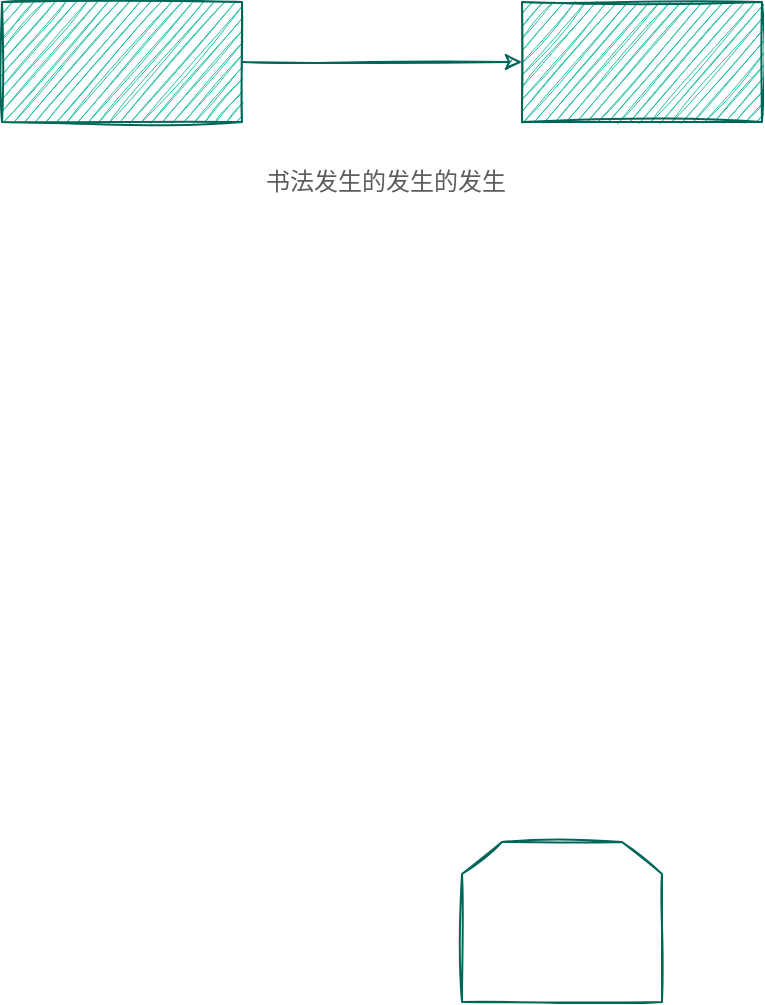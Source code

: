 <mxfile version="14.8.4" type="github">
  <diagram id="a07Do7UIC8MggKvq1ne4" name="Page-1">
    <mxGraphModel dx="1426" dy="794" grid="1" gridSize="10" guides="1" tooltips="1" connect="1" arrows="1" fold="1" page="1" pageScale="1" pageWidth="827" pageHeight="1169" math="0" shadow="0">
      <root>
        <mxCell id="0" />
        <mxCell id="1" parent="0" />
        <mxCell id="02jb-S92DcSmN1DuHYZZ-3" style="edgeStyle=orthogonalEdgeStyle;orthogonalLoop=1;jettySize=auto;html=1;entryX=0;entryY=0.5;entryDx=0;entryDy=0;strokeColor=#006658;fontColor=#5C5C5C;sketch=1;" edge="1" parent="1" source="02jb-S92DcSmN1DuHYZZ-1" target="02jb-S92DcSmN1DuHYZZ-2">
          <mxGeometry relative="1" as="geometry" />
        </mxCell>
        <mxCell id="02jb-S92DcSmN1DuHYZZ-1" value="" style="whiteSpace=wrap;html=1;fillColor=#21C0A5;strokeColor=#006658;fontColor=#5C5C5C;sketch=1;" vertex="1" parent="1">
          <mxGeometry x="120" y="220" width="120" height="60" as="geometry" />
        </mxCell>
        <mxCell id="02jb-S92DcSmN1DuHYZZ-26" value="书法发生的发生的发生" style="text;html=1;resizable=0;autosize=1;align=left;verticalAlign=middle;points=[];rounded=0;labelBorderColor=none;shadow=0;glass=0;fillStyle=cross-hatch;horizontal=1;fontColor=#5C5C5C;sketch=1;" vertex="1" parent="1">
          <mxGeometry x="250" y="300" width="140" height="20" as="geometry" />
        </mxCell>
        <mxCell id="02jb-S92DcSmN1DuHYZZ-2" value="" style="whiteSpace=wrap;html=1;fillColor=#21C0A5;strokeColor=#006658;fontColor=#5C5C5C;sketch=1;" vertex="1" parent="1">
          <mxGeometry x="380" y="220" width="120" height="60" as="geometry" />
        </mxCell>
        <mxCell id="02jb-S92DcSmN1DuHYZZ-27" value="" style="shape=loopLimit;whiteSpace=wrap;html=1;rounded=0;shadow=0;glass=0;fontColor=#5C5C5C;strokeColor=#006658;fillColor=none;align=left;sketch=1;" vertex="1" parent="1">
          <mxGeometry x="350" y="640" width="100" height="80" as="geometry" />
        </mxCell>
      </root>
    </mxGraphModel>
  </diagram>
</mxfile>
